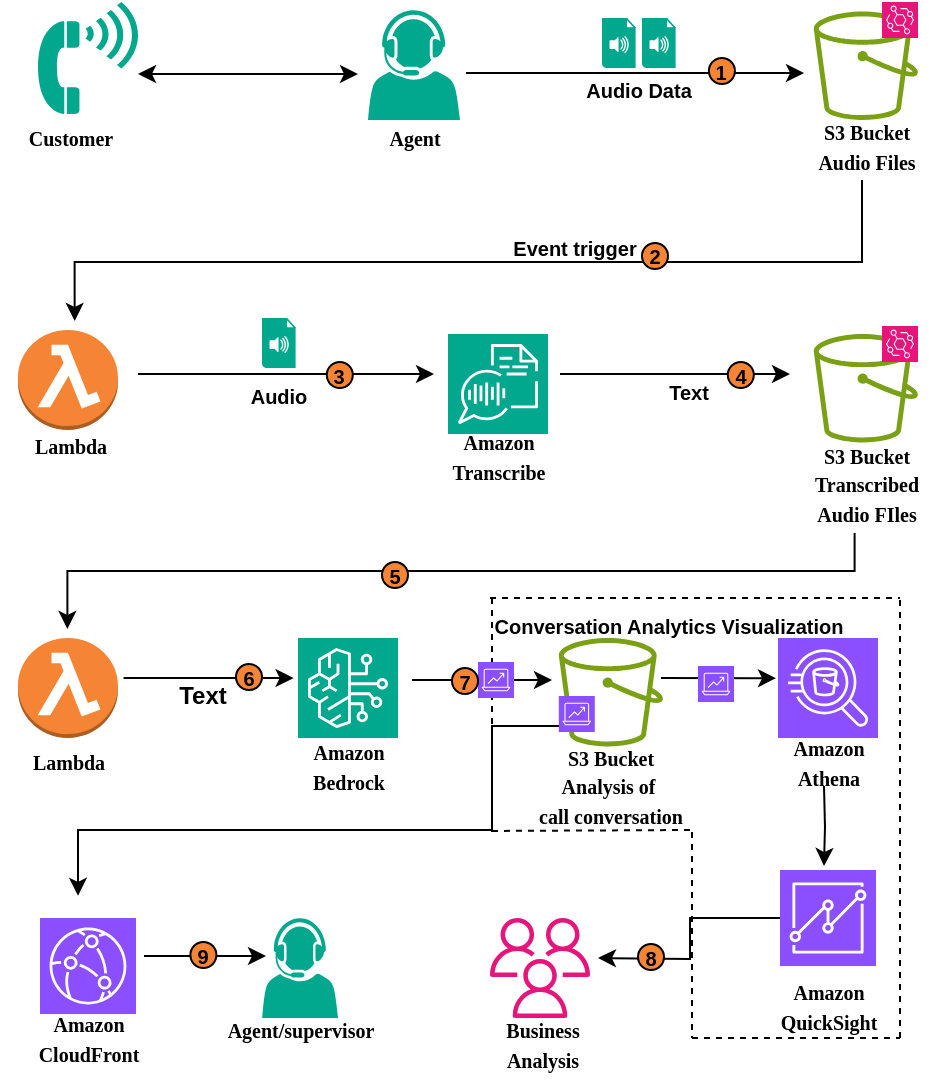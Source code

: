 <mxfile version="25.0.3">
  <diagram name="Page-1" id="gpTWxMocImUM8uuZfC-y">
    <mxGraphModel dx="1042" dy="635" grid="1" gridSize="10" guides="1" tooltips="1" connect="1" arrows="1" fold="1" page="1" pageScale="1" pageWidth="850" pageHeight="1100" math="0" shadow="0">
      <root>
        <mxCell id="0" />
        <mxCell id="1" parent="0" />
        <mxCell id="1ukrf8s2K56CdNGvxVET-15" value="" style="sketch=0;pointerEvents=1;shadow=0;dashed=0;html=1;strokeColor=none;fillColor=#01a88d;labelPosition=center;verticalLabelPosition=bottom;verticalAlign=top;outlineConnect=0;align=center;shape=mxgraph.office.users.call_center_agent;" parent="1" vertex="1">
          <mxGeometry x="205" y="158" width="46" height="55" as="geometry" />
        </mxCell>
        <mxCell id="1ukrf8s2K56CdNGvxVET-40" style="edgeStyle=orthogonalEdgeStyle;rounded=0;orthogonalLoop=1;jettySize=auto;html=1;startArrow=classic;startFill=1;" parent="1" edge="1">
          <mxGeometry relative="1" as="geometry">
            <mxPoint x="200" y="190" as="targetPoint" />
            <mxPoint x="90" y="190" as="sourcePoint" />
          </mxGeometry>
        </mxCell>
        <mxCell id="1ukrf8s2K56CdNGvxVET-37" value="" style="shape=mxgraph.signs.tech.telephone_4;html=1;pointerEvents=1;fillColor=#01a88d;strokeColor=none;verticalLabelPosition=bottom;verticalAlign=top;align=center;" parent="1" vertex="1">
          <mxGeometry x="40" y="154" width="50" height="56" as="geometry" />
        </mxCell>
        <mxCell id="1ukrf8s2K56CdNGvxVET-1" value="" style="sketch=0;outlineConnect=0;fontColor=#232F3E;gradientColor=none;fillColor=#7AA116;strokeColor=none;dashed=0;verticalLabelPosition=bottom;verticalAlign=top;align=center;html=1;fontSize=12;fontStyle=0;aspect=fixed;pointerEvents=1;shape=mxgraph.aws4.bucket;" parent="1" vertex="1">
          <mxGeometry x="427.88" y="158.8" width="52.116" height="54.201" as="geometry" />
        </mxCell>
        <mxCell id="1ukrf8s2K56CdNGvxVET-49" style="edgeStyle=orthogonalEdgeStyle;rounded=0;orthogonalLoop=1;jettySize=auto;html=1;" parent="1" edge="1">
          <mxGeometry relative="1" as="geometry">
            <mxPoint x="58.34" y="313.5" as="targetPoint" />
            <mxPoint x="452" y="243" as="sourcePoint" />
            <Array as="points">
              <mxPoint x="452" y="253" />
              <mxPoint x="452" y="284" />
              <mxPoint x="58" y="284" />
            </Array>
          </mxGeometry>
        </mxCell>
        <mxCell id="1ukrf8s2K56CdNGvxVET-42" style="edgeStyle=orthogonalEdgeStyle;rounded=0;orthogonalLoop=1;jettySize=auto;html=1;entryX=-0.151;entryY=0.493;entryDx=0;entryDy=0;entryPerimeter=0;" parent="1" edge="1">
          <mxGeometry relative="1" as="geometry">
            <mxPoint x="254" y="189.521" as="sourcePoint" />
            <mxPoint x="423.017" y="189.521" as="targetPoint" />
          </mxGeometry>
        </mxCell>
        <mxCell id="1ukrf8s2K56CdNGvxVET-46" value="&lt;font style=&quot;font-size: 10px;&quot;&gt;&lt;b&gt;Audio Data&lt;/b&gt;&lt;/font&gt;" style="text;html=1;align=center;verticalAlign=middle;resizable=0;points=[];autosize=1;strokeColor=none;fillColor=none;" parent="1" vertex="1">
          <mxGeometry x="300.4" y="183" width="80" height="30" as="geometry" />
        </mxCell>
        <mxCell id="1ukrf8s2K56CdNGvxVET-47" value="" style="sketch=0;points=[[0,0,0],[0.25,0,0],[0.5,0,0],[0.75,0,0],[1,0,0],[0,1,0],[0.25,1,0],[0.5,1,0],[0.75,1,0],[1,1,0],[0,0.25,0],[0,0.5,0],[0,0.75,0],[1,0.25,0],[1,0.5,0],[1,0.75,0]];outlineConnect=0;fontColor=#232F3E;fillColor=#E7157B;strokeColor=#ffffff;dashed=0;verticalLabelPosition=bottom;verticalAlign=top;align=center;html=1;fontSize=12;fontStyle=0;aspect=fixed;shape=mxgraph.aws4.resourceIcon;resIcon=mxgraph.aws4.eventbridge;" parent="1" vertex="1">
          <mxGeometry x="462" y="154" width="18" height="18" as="geometry" />
        </mxCell>
        <mxCell id="1ukrf8s2K56CdNGvxVET-61" style="edgeStyle=orthogonalEdgeStyle;rounded=0;orthogonalLoop=1;jettySize=auto;html=1;" parent="1" edge="1">
          <mxGeometry relative="1" as="geometry">
            <mxPoint x="416" y="340" as="targetPoint" />
            <mxPoint x="301" y="340" as="sourcePoint" />
          </mxGeometry>
        </mxCell>
        <mxCell id="1ukrf8s2K56CdNGvxVET-3" value="" style="sketch=0;points=[[0,0,0],[0.25,0,0],[0.5,0,0],[0.75,0,0],[1,0,0],[0,1,0],[0.25,1,0],[0.5,1,0],[0.75,1,0],[1,1,0],[0,0.25,0],[0,0.5,0],[0,0.75,0],[1,0.25,0],[1,0.5,0],[1,0.75,0]];outlineConnect=0;fontColor=#232F3E;fillColor=#01A88D;strokeColor=#ffffff;dashed=0;verticalLabelPosition=bottom;verticalAlign=top;align=center;html=1;fontSize=12;fontStyle=0;aspect=fixed;shape=mxgraph.aws4.resourceIcon;resIcon=mxgraph.aws4.transcribe;" parent="1" vertex="1">
          <mxGeometry x="245" y="320" width="50" height="50" as="geometry" />
        </mxCell>
        <mxCell id="1ukrf8s2K56CdNGvxVET-48" value="" style="group" parent="1" vertex="1" connectable="0">
          <mxGeometry x="322" y="162" width="36.8" height="25" as="geometry" />
        </mxCell>
        <mxCell id="1ukrf8s2K56CdNGvxVET-33" value="" style="shadow=0;dashed=0;html=1;strokeColor=none;fillColor=#01a88d;labelPosition=center;verticalLabelPosition=bottom;verticalAlign=top;align=center;outlineConnect=0;shape=mxgraph.veeam.audio_file;" parent="1ukrf8s2K56CdNGvxVET-48" vertex="1">
          <mxGeometry width="16.8" height="25" as="geometry" />
        </mxCell>
        <mxCell id="1ukrf8s2K56CdNGvxVET-34" value="" style="shadow=0;dashed=0;html=1;strokeColor=none;fillColor=#01a88d;labelPosition=center;verticalLabelPosition=bottom;verticalAlign=top;align=center;outlineConnect=0;shape=mxgraph.veeam.audio_file;" parent="1ukrf8s2K56CdNGvxVET-48" vertex="1">
          <mxGeometry x="20" width="16.8" height="25" as="geometry" />
        </mxCell>
        <mxCell id="1ukrf8s2K56CdNGvxVET-52" style="edgeStyle=orthogonalEdgeStyle;rounded=0;orthogonalLoop=1;jettySize=auto;html=1;" parent="1" edge="1">
          <mxGeometry relative="1" as="geometry">
            <mxPoint x="238" y="340" as="targetPoint" />
            <mxPoint x="90" y="340" as="sourcePoint" />
          </mxGeometry>
        </mxCell>
        <mxCell id="1ukrf8s2K56CdNGvxVET-5" value="" style="outlineConnect=0;dashed=0;verticalLabelPosition=bottom;verticalAlign=top;align=center;html=1;shape=mxgraph.aws3.lambda_function;fillColor=#F58534;gradientColor=none;" parent="1" vertex="1">
          <mxGeometry x="30" y="318" width="50" height="50" as="geometry" />
        </mxCell>
        <mxCell id="1ukrf8s2K56CdNGvxVET-50" value="&lt;font style=&quot;font-size: 10px;&quot;&gt;&lt;b&gt;Event trigger&lt;/b&gt;&lt;/font&gt;" style="text;html=1;align=center;verticalAlign=middle;resizable=0;points=[];autosize=1;strokeColor=none;fillColor=none;" parent="1" vertex="1">
          <mxGeometry x="263" y="262" width="90" height="30" as="geometry" />
        </mxCell>
        <mxCell id="1ukrf8s2K56CdNGvxVET-57" value="" style="shadow=0;dashed=0;html=1;strokeColor=none;fillColor=#01a88d;labelPosition=center;verticalLabelPosition=bottom;verticalAlign=top;align=center;outlineConnect=0;shape=mxgraph.veeam.audio_file;" parent="1" vertex="1">
          <mxGeometry x="152" y="312" width="16.8" height="25" as="geometry" />
        </mxCell>
        <mxCell id="1ukrf8s2K56CdNGvxVET-59" value="&lt;font style=&quot;font-size: 10px;&quot;&gt;&lt;b&gt;Audio&lt;/b&gt;&lt;/font&gt;" style="text;html=1;align=center;verticalAlign=middle;resizable=0;points=[];autosize=1;strokeColor=none;fillColor=none;" parent="1" vertex="1">
          <mxGeometry x="135.4" y="336" width="50" height="30" as="geometry" />
        </mxCell>
        <mxCell id="1ukrf8s2K56CdNGvxVET-60" value="" style="sketch=0;outlineConnect=0;fontColor=#232F3E;gradientColor=none;fillColor=#7AA116;strokeColor=none;dashed=0;verticalLabelPosition=bottom;verticalAlign=top;align=center;html=1;fontSize=12;fontStyle=0;aspect=fixed;pointerEvents=1;shape=mxgraph.aws4.bucket;" parent="1" vertex="1">
          <mxGeometry x="427.88" y="320" width="52.116" height="54.201" as="geometry" />
        </mxCell>
        <mxCell id="1ukrf8s2K56CdNGvxVET-66" value="" style="shape=image;html=1;verticalAlign=top;verticalLabelPosition=bottom;labelBackgroundColor=#ffffff;imageAspect=0;aspect=fixed;image=https://cdn3.iconfinder.com/data/icons/geosm-e-commerce/48/file-128.png;container=0;" parent="1" vertex="1">
          <mxGeometry x="345.9" y="318" width="23" height="23" as="geometry" />
        </mxCell>
        <mxCell id="1ukrf8s2K56CdNGvxVET-67" value="" style="shape=image;html=1;verticalAlign=top;verticalLabelPosition=bottom;labelBackgroundColor=#ffffff;imageAspect=0;aspect=fixed;image=https://cdn3.iconfinder.com/data/icons/geosm-e-commerce/48/file-128.png;container=0;" parent="1" vertex="1">
          <mxGeometry x="363" y="318" width="23" height="23" as="geometry" />
        </mxCell>
        <mxCell id="1ukrf8s2K56CdNGvxVET-69" value="&lt;font style=&quot;font-size: 10px;&quot;&gt;&lt;b&gt;Text&lt;/b&gt;&lt;/font&gt;" style="text;html=1;align=center;verticalAlign=middle;resizable=0;points=[];autosize=1;strokeColor=none;fillColor=none;" parent="1" vertex="1">
          <mxGeometry x="344.9" y="334" width="40" height="30" as="geometry" />
        </mxCell>
        <mxCell id="1ukrf8s2K56CdNGvxVET-71" style="edgeStyle=orthogonalEdgeStyle;rounded=0;orthogonalLoop=1;jettySize=auto;html=1;" parent="1" edge="1">
          <mxGeometry relative="1" as="geometry">
            <mxPoint x="54.7" y="467.5" as="targetPoint" />
            <mxPoint x="448.3" y="419.5" as="sourcePoint" />
            <Array as="points">
              <mxPoint x="448.23" y="438.5" />
              <mxPoint x="55.23" y="438.5" />
            </Array>
          </mxGeometry>
        </mxCell>
        <mxCell id="1ukrf8s2K56CdNGvxVET-73" value="" style="outlineConnect=0;dashed=0;verticalLabelPosition=bottom;verticalAlign=top;align=center;html=1;shape=mxgraph.aws3.lambda_function;fillColor=#F58534;gradientColor=none;" parent="1" vertex="1">
          <mxGeometry x="30" y="472" width="50" height="50" as="geometry" />
        </mxCell>
        <mxCell id="1ukrf8s2K56CdNGvxVET-83" style="edgeStyle=orthogonalEdgeStyle;rounded=0;orthogonalLoop=1;jettySize=auto;html=1;" parent="1" edge="1">
          <mxGeometry relative="1" as="geometry">
            <mxPoint x="297" y="493" as="targetPoint" />
            <mxPoint x="227" y="493" as="sourcePoint" />
          </mxGeometry>
        </mxCell>
        <mxCell id="1ukrf8s2K56CdNGvxVET-7" value="" style="sketch=0;points=[[0,0,0],[0.25,0,0],[0.5,0,0],[0.75,0,0],[1,0,0],[0,1,0],[0.25,1,0],[0.5,1,0],[0.75,1,0],[1,1,0],[0,0.25,0],[0,0.5,0],[0,0.75,0],[1,0.25,0],[1,0.5,0],[1,0.75,0]];outlineConnect=0;fontColor=#232F3E;fillColor=#01A88D;strokeColor=#ffffff;dashed=0;verticalLabelPosition=bottom;verticalAlign=top;align=center;html=1;fontSize=12;fontStyle=0;aspect=fixed;shape=mxgraph.aws4.resourceIcon;resIcon=mxgraph.aws4.bedrock;" parent="1" vertex="1">
          <mxGeometry x="170" y="472" width="50" height="50" as="geometry" />
        </mxCell>
        <mxCell id="1ukrf8s2K56CdNGvxVET-74" style="edgeStyle=orthogonalEdgeStyle;rounded=0;orthogonalLoop=1;jettySize=auto;html=1;" parent="1" edge="1">
          <mxGeometry relative="1" as="geometry">
            <mxPoint x="167.8" y="492" as="targetPoint" />
            <mxPoint x="82.8" y="492" as="sourcePoint" />
          </mxGeometry>
        </mxCell>
        <mxCell id="1ukrf8s2K56CdNGvxVET-75" value="" style="shape=image;html=1;verticalAlign=top;verticalLabelPosition=bottom;labelBackgroundColor=#ffffff;imageAspect=0;aspect=fixed;image=https://cdn3.iconfinder.com/data/icons/geosm-e-commerce/48/file-128.png;container=0;" parent="1" vertex="1">
          <mxGeometry x="102.7" y="470" width="23" height="23" as="geometry" />
        </mxCell>
        <mxCell id="1ukrf8s2K56CdNGvxVET-76" value="" style="shape=image;html=1;verticalAlign=top;verticalLabelPosition=bottom;labelBackgroundColor=#ffffff;imageAspect=0;aspect=fixed;image=https://cdn3.iconfinder.com/data/icons/geosm-e-commerce/48/file-128.png;container=0;" parent="1" vertex="1">
          <mxGeometry x="119.8" y="470" width="23" height="23" as="geometry" />
        </mxCell>
        <mxCell id="1ukrf8s2K56CdNGvxVET-77" value="&lt;b&gt;Text&lt;/b&gt;" style="text;html=1;align=center;verticalAlign=middle;resizable=0;points=[];autosize=1;strokeColor=none;fillColor=none;" parent="1" vertex="1">
          <mxGeometry x="96.7" y="486" width="50" height="30" as="geometry" />
        </mxCell>
        <mxCell id="1ukrf8s2K56CdNGvxVET-80" value="" style="sketch=0;points=[[0,0,0],[0.25,0,0],[0.5,0,0],[0.75,0,0],[1,0,0],[0,1,0],[0.25,1,0],[0.5,1,0],[0.75,1,0],[1,1,0],[0,0.25,0],[0,0.5,0],[0,0.75,0],[1,0.25,0],[1,0.5,0],[1,0.75,0]];outlineConnect=0;fontColor=#232F3E;fillColor=#8C4FFF;strokeColor=#ffffff;dashed=0;verticalLabelPosition=bottom;verticalAlign=top;align=center;html=1;fontSize=12;fontStyle=0;aspect=fixed;shape=mxgraph.aws4.resourceIcon;resIcon=mxgraph.aws4.athena;" parent="1" vertex="1">
          <mxGeometry x="410" y="472" width="50" height="50" as="geometry" />
        </mxCell>
        <mxCell id="1ukrf8s2K56CdNGvxVET-110" style="edgeStyle=orthogonalEdgeStyle;rounded=0;orthogonalLoop=1;jettySize=auto;html=1;" parent="1" edge="1">
          <mxGeometry relative="1" as="geometry">
            <mxPoint x="409" y="492.1" as="targetPoint" />
            <mxPoint x="351.511" y="492.053" as="sourcePoint" />
          </mxGeometry>
        </mxCell>
        <mxCell id="1ukrf8s2K56CdNGvxVET-81" value="" style="sketch=0;outlineConnect=0;fontColor=#232F3E;gradientColor=none;fillColor=#7AA116;strokeColor=none;dashed=0;verticalLabelPosition=bottom;verticalAlign=top;align=center;html=1;fontSize=12;fontStyle=0;aspect=fixed;pointerEvents=1;shape=mxgraph.aws4.bucket;" parent="1" vertex="1">
          <mxGeometry x="300.4" y="472" width="52.116" height="54.201" as="geometry" />
        </mxCell>
        <mxCell id="1ukrf8s2K56CdNGvxVET-82" value="&lt;font style=&quot;font-size: 10px;&quot; face=&quot;Comic Sans MS&quot;&gt;&lt;b&gt;S3 Bucket&lt;/b&gt;&lt;/font&gt;&lt;div&gt;&lt;font style=&quot;font-size: 10px;&quot; face=&quot;Comic Sans MS&quot;&gt;&lt;b&gt;Analysis of&amp;nbsp;&lt;/b&gt;&lt;/font&gt;&lt;/div&gt;&lt;div&gt;&lt;font style=&quot;font-size: 10px;&quot; face=&quot;Comic Sans MS&quot;&gt;&lt;b&gt;call&amp;nbsp;&lt;span style=&quot;background-color: initial;&quot;&gt;conversation&lt;/span&gt;&lt;/b&gt;&lt;/font&gt;&lt;/div&gt;" style="text;html=1;align=center;verticalAlign=middle;resizable=0;points=[];autosize=1;strokeColor=none;fillColor=none;" parent="1" vertex="1">
          <mxGeometry x="276.46" y="516.004" width="100" height="60" as="geometry" />
        </mxCell>
        <mxCell id="1ukrf8s2K56CdNGvxVET-86" style="edgeStyle=orthogonalEdgeStyle;rounded=0;orthogonalLoop=1;jettySize=auto;html=1;" parent="1" edge="1">
          <mxGeometry relative="1" as="geometry">
            <mxPoint x="433" y="586" as="targetPoint" />
            <mxPoint x="433" y="546" as="sourcePoint" />
          </mxGeometry>
        </mxCell>
        <mxCell id="1ukrf8s2K56CdNGvxVET-84" value="&lt;font style=&quot;font-size: 10px;&quot; face=&quot;Comic Sans MS&quot;&gt;&lt;b&gt;Amazon&lt;/b&gt;&lt;/font&gt;&lt;div&gt;&lt;font style=&quot;font-size: 10px;&quot; face=&quot;Comic Sans MS&quot;&gt;&lt;b&gt;Athena&lt;/b&gt;&lt;/font&gt;&lt;/div&gt;" style="text;html=1;align=center;verticalAlign=middle;resizable=0;points=[];autosize=1;strokeColor=none;fillColor=none;" parent="1" vertex="1">
          <mxGeometry x="405" y="514.004" width="60" height="40" as="geometry" />
        </mxCell>
        <mxCell id="1ukrf8s2K56CdNGvxVET-122" style="edgeStyle=orthogonalEdgeStyle;rounded=0;orthogonalLoop=1;jettySize=auto;html=1;" parent="1" source="1ukrf8s2K56CdNGvxVET-85" edge="1">
          <mxGeometry relative="1" as="geometry">
            <mxPoint x="320" y="632" as="targetPoint" />
          </mxGeometry>
        </mxCell>
        <mxCell id="1ukrf8s2K56CdNGvxVET-85" value="" style="sketch=0;points=[[0,0,0],[0.25,0,0],[0.5,0,0],[0.75,0,0],[1,0,0],[0,1,0],[0.25,1,0],[0.5,1,0],[0.75,1,0],[1,1,0],[0,0.25,0],[0,0.5,0],[0,0.75,0],[1,0.25,0],[1,0.5,0],[1,0.75,0]];outlineConnect=0;fontColor=#232F3E;fillColor=#8C4FFF;strokeColor=#ffffff;dashed=0;verticalLabelPosition=bottom;verticalAlign=top;align=center;html=1;fontSize=12;fontStyle=0;aspect=fixed;shape=mxgraph.aws4.resourceIcon;resIcon=mxgraph.aws4.quicksight;" parent="1" vertex="1">
          <mxGeometry x="411" y="588" width="48" height="48" as="geometry" />
        </mxCell>
        <mxCell id="1ukrf8s2K56CdNGvxVET-87" value="&lt;font style=&quot;font-size: 10px;&quot; face=&quot;Comic Sans MS&quot;&gt;&lt;b&gt;Amazon&lt;/b&gt;&lt;/font&gt;&lt;div&gt;&lt;font face=&quot;Comic Sans MS&quot; style=&quot;font-size: 10px;&quot;&gt;&lt;b&gt;QuickSight&lt;/b&gt;&lt;/font&gt;&lt;/div&gt;" style="text;html=1;align=center;verticalAlign=middle;resizable=0;points=[];autosize=1;strokeColor=none;fillColor=none;" parent="1" vertex="1">
          <mxGeometry x="395" y="636.004" width="80" height="40" as="geometry" />
        </mxCell>
        <mxCell id="1ukrf8s2K56CdNGvxVET-91" value="&lt;font style=&quot;font-size: 10px;&quot;&gt;&lt;b&gt;Conversation Analytics Visualization&lt;/b&gt;&lt;/font&gt;" style="text;html=1;align=center;verticalAlign=middle;resizable=0;points=[];autosize=1;strokeColor=none;fillColor=none;" parent="1" vertex="1">
          <mxGeometry x="255" y="451.004" width="200" height="30" as="geometry" />
        </mxCell>
        <mxCell id="1ukrf8s2K56CdNGvxVET-92" value="&lt;font face=&quot;Comic Sans MS&quot;&gt;&lt;span style=&quot;font-size: 10px;&quot;&gt;&lt;b&gt;Amazon&lt;/b&gt;&lt;/span&gt;&lt;/font&gt;&lt;div&gt;&lt;font face=&quot;Comic Sans MS&quot;&gt;&lt;span style=&quot;font-size: 10px;&quot;&gt;&lt;b&gt;Bedrock&lt;/b&gt;&lt;/span&gt;&lt;/font&gt;&lt;/div&gt;" style="text;html=1;align=center;verticalAlign=middle;resizable=0;points=[];autosize=1;strokeColor=none;fillColor=none;" parent="1" vertex="1">
          <mxGeometry x="165.0" y="516.004" width="60" height="40" as="geometry" />
        </mxCell>
        <mxCell id="1ukrf8s2K56CdNGvxVET-93" value="&lt;font face=&quot;Comic Sans MS&quot;&gt;&lt;span style=&quot;font-size: 10px;&quot;&gt;&lt;b&gt;Lambda&lt;/b&gt;&lt;/span&gt;&lt;/font&gt;" style="text;html=1;align=center;verticalAlign=middle;resizable=0;points=[];autosize=1;strokeColor=none;fillColor=none;" parent="1" vertex="1">
          <mxGeometry x="25.0" y="519.004" width="60" height="30" as="geometry" />
        </mxCell>
        <mxCell id="1ukrf8s2K56CdNGvxVET-94" value="&lt;font face=&quot;Comic Sans MS&quot;&gt;&lt;span style=&quot;font-size: 10px;&quot;&gt;&lt;b&gt;Lambda&lt;/b&gt;&lt;/span&gt;&lt;/font&gt;" style="text;html=1;align=center;verticalAlign=middle;resizable=0;points=[];autosize=1;strokeColor=none;fillColor=none;" parent="1" vertex="1">
          <mxGeometry x="26.0" y="361.004" width="60" height="30" as="geometry" />
        </mxCell>
        <mxCell id="1ukrf8s2K56CdNGvxVET-95" value="&lt;font face=&quot;Comic Sans MS&quot;&gt;&lt;span style=&quot;font-size: 10px;&quot;&gt;&lt;b&gt;Customer&lt;/b&gt;&lt;/span&gt;&lt;/font&gt;" style="text;html=1;align=center;verticalAlign=middle;resizable=0;points=[];autosize=1;strokeColor=none;fillColor=none;" parent="1" vertex="1">
          <mxGeometry x="21.0" y="207.004" width="70" height="30" as="geometry" />
        </mxCell>
        <mxCell id="1ukrf8s2K56CdNGvxVET-96" value="&lt;font face=&quot;Comic Sans MS&quot;&gt;&lt;span style=&quot;font-size: 10px;&quot;&gt;&lt;b&gt;Agent&lt;/b&gt;&lt;/span&gt;&lt;/font&gt;" style="text;html=1;align=center;verticalAlign=middle;resizable=0;points=[];autosize=1;strokeColor=none;fillColor=none;" parent="1" vertex="1">
          <mxGeometry x="203.0" y="207.004" width="50" height="30" as="geometry" />
        </mxCell>
        <mxCell id="1ukrf8s2K56CdNGvxVET-97" value="&lt;font face=&quot;Comic Sans MS&quot;&gt;&lt;span style=&quot;font-size: 10px;&quot;&gt;&lt;b&gt;S3 Bucket&lt;/b&gt;&lt;/span&gt;&lt;/font&gt;&lt;div&gt;&lt;font face=&quot;Comic Sans MS&quot;&gt;&lt;span style=&quot;font-size: 10px;&quot;&gt;&lt;b&gt;Audio Files&lt;/b&gt;&lt;/span&gt;&lt;/font&gt;&lt;/div&gt;" style="text;html=1;align=center;verticalAlign=middle;resizable=0;points=[];autosize=1;strokeColor=none;fillColor=none;" parent="1" vertex="1">
          <mxGeometry x="413.94" y="206.004" width="80" height="40" as="geometry" />
        </mxCell>
        <mxCell id="1ukrf8s2K56CdNGvxVET-98" value="&lt;font face=&quot;Comic Sans MS&quot;&gt;&lt;span style=&quot;font-size: 10px;&quot;&gt;&lt;b&gt;S3 Bucket&lt;/b&gt;&lt;/span&gt;&lt;/font&gt;&lt;div&gt;&lt;font face=&quot;Comic Sans MS&quot;&gt;&lt;span style=&quot;font-size: 10px;&quot;&gt;&lt;b&gt;Transcribed&lt;/b&gt;&lt;/span&gt;&lt;/font&gt;&lt;/div&gt;&lt;div&gt;&lt;font face=&quot;Comic Sans MS&quot;&gt;&lt;span style=&quot;font-size: 10px;&quot;&gt;&lt;b&gt;Audio FIles&lt;/b&gt;&lt;/span&gt;&lt;/font&gt;&lt;/div&gt;" style="text;html=1;align=center;verticalAlign=middle;resizable=0;points=[];autosize=1;strokeColor=none;fillColor=none;" parent="1" vertex="1">
          <mxGeometry x="414" y="365.004" width="80" height="60" as="geometry" />
        </mxCell>
        <mxCell id="1ukrf8s2K56CdNGvxVET-99" value="&lt;font face=&quot;Comic Sans MS&quot;&gt;&lt;span style=&quot;font-size: 10px;&quot;&gt;&lt;b&gt;Amazon&lt;/b&gt;&lt;/span&gt;&lt;/font&gt;&lt;div&gt;&lt;font face=&quot;Comic Sans MS&quot;&gt;&lt;span style=&quot;font-size: 10px;&quot;&gt;&lt;b&gt;Transcribe&lt;/b&gt;&lt;/span&gt;&lt;/font&gt;&lt;/div&gt;" style="text;html=1;align=center;verticalAlign=middle;resizable=0;points=[];autosize=1;strokeColor=none;fillColor=none;" parent="1" vertex="1">
          <mxGeometry x="230.0" y="361.004" width="80" height="40" as="geometry" />
        </mxCell>
        <mxCell id="1ukrf8s2K56CdNGvxVET-107" value="" style="group" parent="1" vertex="1" connectable="0">
          <mxGeometry x="266" y="452" width="205" height="220" as="geometry" />
        </mxCell>
        <mxCell id="1ukrf8s2K56CdNGvxVET-101" value="" style="endArrow=none;dashed=1;html=1;rounded=0;" parent="1ukrf8s2K56CdNGvxVET-107" edge="1">
          <mxGeometry width="50" height="50" relative="1" as="geometry">
            <mxPoint as="sourcePoint" />
            <mxPoint x="205" as="targetPoint" />
          </mxGeometry>
        </mxCell>
        <mxCell id="1ukrf8s2K56CdNGvxVET-102" value="" style="endArrow=none;dashed=1;html=1;rounded=0;" parent="1ukrf8s2K56CdNGvxVET-107" edge="1">
          <mxGeometry width="50" height="50" relative="1" as="geometry">
            <mxPoint x="1" as="sourcePoint" />
            <mxPoint x="1" y="120" as="targetPoint" />
          </mxGeometry>
        </mxCell>
        <mxCell id="1ukrf8s2K56CdNGvxVET-103" value="" style="endArrow=none;dashed=1;html=1;rounded=0;" parent="1ukrf8s2K56CdNGvxVET-107" edge="1">
          <mxGeometry width="50" height="50" relative="1" as="geometry">
            <mxPoint x="205" y="1" as="sourcePoint" />
            <mxPoint x="205" y="220" as="targetPoint" />
          </mxGeometry>
        </mxCell>
        <mxCell id="1ukrf8s2K56CdNGvxVET-104" value="" style="endArrow=none;dashed=1;html=1;rounded=0;" parent="1ukrf8s2K56CdNGvxVET-107" edge="1">
          <mxGeometry width="50" height="50" relative="1" as="geometry">
            <mxPoint x="101" y="220" as="sourcePoint" />
            <mxPoint x="205" y="220" as="targetPoint" />
          </mxGeometry>
        </mxCell>
        <mxCell id="1ukrf8s2K56CdNGvxVET-105" value="" style="endArrow=none;dashed=1;html=1;rounded=0;" parent="1ukrf8s2K56CdNGvxVET-107" edge="1">
          <mxGeometry width="50" height="50" relative="1" as="geometry">
            <mxPoint x="1" y="116.48" as="sourcePoint" />
            <mxPoint x="101" y="116" as="targetPoint" />
          </mxGeometry>
        </mxCell>
        <mxCell id="1ukrf8s2K56CdNGvxVET-106" value="" style="endArrow=none;dashed=1;html=1;rounded=0;" parent="1ukrf8s2K56CdNGvxVET-107" edge="1">
          <mxGeometry width="50" height="50" relative="1" as="geometry">
            <mxPoint x="101" y="117" as="sourcePoint" />
            <mxPoint x="101" y="220" as="targetPoint" />
          </mxGeometry>
        </mxCell>
        <mxCell id="1ukrf8s2K56CdNGvxVET-116" value="" style="sketch=0;points=[[0,0,0],[0.25,0,0],[0.5,0,0],[0.75,0,0],[1,0,0],[0,1,0],[0.25,1,0],[0.5,1,0],[0.75,1,0],[1,1,0],[0,0.25,0],[0,0.5,0],[0,0.75,0],[1,0.25,0],[1,0.5,0],[1,0.75,0]];outlineConnect=0;fontColor=#232F3E;fillColor=#8C4FFF;strokeColor=#ffffff;dashed=0;verticalLabelPosition=bottom;verticalAlign=top;align=center;html=1;fontSize=12;fontStyle=0;aspect=fixed;shape=mxgraph.aws4.resourceIcon;resIcon=mxgraph.aws4.analytics;" parent="1ukrf8s2K56CdNGvxVET-107" vertex="1">
          <mxGeometry x="104" y="34" width="18" height="18" as="geometry" />
        </mxCell>
        <mxCell id="1ukrf8s2K56CdNGvxVET-88" value="" style="sketch=0;outlineConnect=0;fontColor=#232F3E;gradientColor=none;fillColor=#e7157b;strokeColor=none;dashed=0;verticalLabelPosition=bottom;verticalAlign=top;align=center;html=1;fontSize=12;fontStyle=0;aspect=fixed;pointerEvents=1;shape=mxgraph.aws4.users;" parent="1ukrf8s2K56CdNGvxVET-107" vertex="1">
          <mxGeometry y="160" width="50" height="50" as="geometry" />
        </mxCell>
        <mxCell id="1ukrf8s2K56CdNGvxVET-130" value="&lt;font face=&quot;Helvetica&quot; style=&quot;font-size: 10px;&quot;&gt;&lt;b&gt;8&lt;/b&gt;&lt;/font&gt;" style="ellipse;whiteSpace=wrap;html=1;aspect=fixed;fillColor=#f58534;" parent="1ukrf8s2K56CdNGvxVET-107" vertex="1">
          <mxGeometry x="74" y="173" width="13" height="13" as="geometry" />
        </mxCell>
        <mxCell id="1ukrf8s2K56CdNGvxVET-109" style="edgeStyle=orthogonalEdgeStyle;rounded=0;orthogonalLoop=1;jettySize=auto;html=1;" parent="1" edge="1">
          <mxGeometry relative="1" as="geometry">
            <mxPoint x="60.01" y="600.92" as="targetPoint" />
            <mxPoint x="309" y="516" as="sourcePoint" />
            <Array as="points">
              <mxPoint x="267" y="516" />
              <mxPoint x="267" y="568" />
              <mxPoint x="60" y="568" />
            </Array>
          </mxGeometry>
        </mxCell>
        <mxCell id="1ukrf8s2K56CdNGvxVET-108" value="" style="sketch=0;points=[[0,0,0],[0.25,0,0],[0.5,0,0],[0.75,0,0],[1,0,0],[0,1,0],[0.25,1,0],[0.5,1,0],[0.75,1,0],[1,1,0],[0,0.25,0],[0,0.5,0],[0,0.75,0],[1,0.25,0],[1,0.5,0],[1,0.75,0]];outlineConnect=0;fontColor=#232F3E;fillColor=#8C4FFF;strokeColor=#ffffff;dashed=0;verticalLabelPosition=bottom;verticalAlign=top;align=center;html=1;fontSize=12;fontStyle=0;aspect=fixed;shape=mxgraph.aws4.resourceIcon;resIcon=mxgraph.aws4.analytics;" parent="1" vertex="1">
          <mxGeometry x="260" y="484" width="18" height="18" as="geometry" />
        </mxCell>
        <mxCell id="1ukrf8s2K56CdNGvxVET-112" value="" style="sketch=0;pointerEvents=1;shadow=0;dashed=0;html=1;strokeColor=none;fillColor=#01a88d;labelPosition=center;verticalLabelPosition=bottom;verticalAlign=top;outlineConnect=0;align=center;shape=mxgraph.office.users.call_center_agent;" parent="1" vertex="1">
          <mxGeometry x="152.1" y="612" width="37.9" height="50" as="geometry" />
        </mxCell>
        <mxCell id="1ukrf8s2K56CdNGvxVET-119" style="edgeStyle=orthogonalEdgeStyle;rounded=0;orthogonalLoop=1;jettySize=auto;html=1;" parent="1" edge="1">
          <mxGeometry relative="1" as="geometry">
            <mxPoint x="154" y="631" as="targetPoint" />
            <mxPoint x="93" y="631.0" as="sourcePoint" />
          </mxGeometry>
        </mxCell>
        <mxCell id="1ukrf8s2K56CdNGvxVET-113" value="" style="sketch=0;points=[[0,0,0],[0.25,0,0],[0.5,0,0],[0.75,0,0],[1,0,0],[0,1,0],[0.25,1,0],[0.5,1,0],[0.75,1,0],[1,1,0],[0,0.25,0],[0,0.5,0],[0,0.75,0],[1,0.25,0],[1,0.5,0],[1,0.75,0]];outlineConnect=0;fontColor=#232F3E;fillColor=#8C4FFF;strokeColor=#ffffff;dashed=0;verticalLabelPosition=bottom;verticalAlign=top;align=center;html=1;fontSize=12;fontStyle=0;aspect=fixed;shape=mxgraph.aws4.resourceIcon;resIcon=mxgraph.aws4.cloudfront;" parent="1" vertex="1">
          <mxGeometry x="41" y="612" width="48" height="48" as="geometry" />
        </mxCell>
        <mxCell id="1ukrf8s2K56CdNGvxVET-100" value="&lt;font face=&quot;Comic Sans MS&quot;&gt;&lt;span style=&quot;font-size: 10px;&quot;&gt;&lt;b&gt;Business&lt;/b&gt;&lt;/span&gt;&lt;/font&gt;&lt;div&gt;&lt;font face=&quot;Comic Sans MS&quot;&gt;&lt;span style=&quot;font-size: 10px;&quot;&gt;&lt;b&gt;Analysis&lt;/b&gt;&lt;/span&gt;&lt;/font&gt;&lt;/div&gt;" style="text;html=1;align=center;verticalAlign=middle;resizable=0;points=[];autosize=1;strokeColor=none;fillColor=none;" parent="1" vertex="1">
          <mxGeometry x="262" y="655.004" width="60" height="40" as="geometry" />
        </mxCell>
        <mxCell id="1ukrf8s2K56CdNGvxVET-114" value="" style="sketch=0;points=[[0,0,0],[0.25,0,0],[0.5,0,0],[0.75,0,0],[1,0,0],[0,1,0],[0.25,1,0],[0.5,1,0],[0.75,1,0],[1,1,0],[0,0.25,0],[0,0.5,0],[0,0.75,0],[1,0.25,0],[1,0.5,0],[1,0.75,0]];outlineConnect=0;fontColor=#232F3E;fillColor=#8C4FFF;strokeColor=#ffffff;dashed=0;verticalLabelPosition=bottom;verticalAlign=top;align=center;html=1;fontSize=12;fontStyle=0;aspect=fixed;shape=mxgraph.aws4.resourceIcon;resIcon=mxgraph.aws4.analytics;" parent="1" vertex="1">
          <mxGeometry x="300.4" y="501" width="18" height="18" as="geometry" />
        </mxCell>
        <mxCell id="1ukrf8s2K56CdNGvxVET-117" value="&lt;font face=&quot;Comic Sans MS&quot;&gt;&lt;span style=&quot;font-size: 10px;&quot;&gt;&lt;b&gt;Amazon&lt;/b&gt;&lt;/span&gt;&lt;/font&gt;&lt;div&gt;&lt;font face=&quot;Comic Sans MS&quot;&gt;&lt;span style=&quot;font-size: 10px;&quot;&gt;&lt;b&gt;CloudFront&lt;/b&gt;&lt;/span&gt;&lt;/font&gt;&lt;/div&gt;" style="text;html=1;align=center;verticalAlign=middle;resizable=0;points=[];autosize=1;strokeColor=none;fillColor=none;" parent="1" vertex="1">
          <mxGeometry x="30.0" y="652.004" width="70" height="40" as="geometry" />
        </mxCell>
        <mxCell id="1ukrf8s2K56CdNGvxVET-118" value="&lt;font face=&quot;Comic Sans MS&quot;&gt;&lt;span style=&quot;font-size: 10px;&quot;&gt;&lt;b&gt;Agent/supervisor&lt;/b&gt;&lt;/span&gt;&lt;/font&gt;" style="text;html=1;align=center;verticalAlign=middle;resizable=0;points=[];autosize=1;strokeColor=none;fillColor=none;" parent="1" vertex="1">
          <mxGeometry x="116.05" y="653.004" width="110" height="30" as="geometry" />
        </mxCell>
        <mxCell id="1ukrf8s2K56CdNGvxVET-123" value="&lt;font face=&quot;Helvetica&quot; style=&quot;font-size: 10px;&quot;&gt;&lt;b&gt;1&lt;/b&gt;&lt;/font&gt;" style="ellipse;whiteSpace=wrap;html=1;aspect=fixed;fillColor=#f58534;" parent="1" vertex="1">
          <mxGeometry x="375.46" y="182" width="13" height="13" as="geometry" />
        </mxCell>
        <mxCell id="1ukrf8s2K56CdNGvxVET-124" value="&lt;font face=&quot;Helvetica&quot; style=&quot;font-size: 10px;&quot;&gt;&lt;b&gt;2&lt;/b&gt;&lt;/font&gt;" style="ellipse;whiteSpace=wrap;html=1;aspect=fixed;fillColor=#f58534;" parent="1" vertex="1">
          <mxGeometry x="342" y="274.5" width="13" height="13" as="geometry" />
        </mxCell>
        <mxCell id="1ukrf8s2K56CdNGvxVET-126" value="&lt;font face=&quot;Helvetica&quot; style=&quot;font-size: 10px;&quot;&gt;&lt;b&gt;3&lt;/b&gt;&lt;/font&gt;" style="ellipse;whiteSpace=wrap;html=1;aspect=fixed;fillColor=#f58534;" parent="1" vertex="1">
          <mxGeometry x="184.4" y="334" width="13" height="13" as="geometry" />
        </mxCell>
        <mxCell id="1ukrf8s2K56CdNGvxVET-127" value="&lt;font face=&quot;Helvetica&quot; style=&quot;font-size: 10px;&quot;&gt;&lt;b&gt;5&lt;/b&gt;&lt;/font&gt;" style="ellipse;whiteSpace=wrap;html=1;aspect=fixed;fillColor=#f58534;" parent="1" vertex="1">
          <mxGeometry x="212" y="434" width="13" height="13" as="geometry" />
        </mxCell>
        <mxCell id="1ukrf8s2K56CdNGvxVET-128" value="&lt;font face=&quot;Helvetica&quot; style=&quot;font-size: 10px;&quot;&gt;&lt;b&gt;6&lt;/b&gt;&lt;/font&gt;" style="ellipse;whiteSpace=wrap;html=1;aspect=fixed;fillColor=#f58534;" parent="1" vertex="1">
          <mxGeometry x="139" y="485" width="13" height="13" as="geometry" />
        </mxCell>
        <mxCell id="1ukrf8s2K56CdNGvxVET-129" value="&lt;font face=&quot;Helvetica&quot; style=&quot;font-size: 10px;&quot;&gt;&lt;b&gt;7&lt;/b&gt;&lt;/font&gt;" style="ellipse;whiteSpace=wrap;html=1;aspect=fixed;fillColor=#f58534;" parent="1" vertex="1">
          <mxGeometry x="247" y="487" width="13" height="13" as="geometry" />
        </mxCell>
        <mxCell id="1ukrf8s2K56CdNGvxVET-131" value="&lt;font face=&quot;Helvetica&quot; style=&quot;font-size: 10px;&quot;&gt;&lt;b&gt;4&lt;/b&gt;&lt;/font&gt;" style="ellipse;whiteSpace=wrap;html=1;aspect=fixed;fillColor=#f58534;" parent="1" vertex="1">
          <mxGeometry x="384.9" y="334" width="13" height="13" as="geometry" />
        </mxCell>
        <mxCell id="1ukrf8s2K56CdNGvxVET-133" value="&lt;font face=&quot;Helvetica&quot; style=&quot;font-size: 10px;&quot;&gt;&lt;b&gt;9&lt;/b&gt;&lt;/font&gt;" style="ellipse;whiteSpace=wrap;html=1;aspect=fixed;fillColor=#f58534;" parent="1" vertex="1">
          <mxGeometry x="116.2" y="624" width="13" height="13" as="geometry" />
        </mxCell>
        <mxCell id="SWAPzX91SK70woxIfJgo-1" value="" style="sketch=0;points=[[0,0,0],[0.25,0,0],[0.5,0,0],[0.75,0,0],[1,0,0],[0,1,0],[0.25,1,0],[0.5,1,0],[0.75,1,0],[1,1,0],[0,0.25,0],[0,0.5,0],[0,0.75,0],[1,0.25,0],[1,0.5,0],[1,0.75,0]];outlineConnect=0;fontColor=#232F3E;fillColor=#E7157B;strokeColor=#ffffff;dashed=0;verticalLabelPosition=bottom;verticalAlign=top;align=center;html=1;fontSize=12;fontStyle=0;aspect=fixed;shape=mxgraph.aws4.resourceIcon;resIcon=mxgraph.aws4.eventbridge;" vertex="1" parent="1">
          <mxGeometry x="462" y="316" width="18" height="18" as="geometry" />
        </mxCell>
      </root>
    </mxGraphModel>
  </diagram>
</mxfile>
